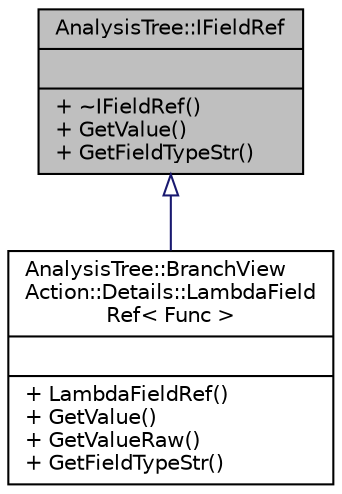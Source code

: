 digraph "AnalysisTree::IFieldRef"
{
  edge [fontname="Helvetica",fontsize="10",labelfontname="Helvetica",labelfontsize="10"];
  node [fontname="Helvetica",fontsize="10",shape=record];
  Node1 [label="{AnalysisTree::IFieldRef\n||+ ~IFieldRef()\l+ GetValue()\l+ GetFieldTypeStr()\l}",height=0.2,width=0.4,color="black", fillcolor="grey75", style="filled", fontcolor="black"];
  Node1 -> Node2 [dir="back",color="midnightblue",fontsize="10",style="solid",arrowtail="onormal",fontname="Helvetica"];
  Node2 [label="{AnalysisTree::BranchView\lAction::Details::LambdaField\lRef\< Func \>\n||+ LambdaFieldRef()\l+ GetValue()\l+ GetValueRaw()\l+ GetFieldTypeStr()\l}",height=0.2,width=0.4,color="black", fillcolor="white", style="filled",URL="$d2/d17/classAnalysisTree_1_1BranchViewAction_1_1Details_1_1LambdaFieldRef.html"];
}
